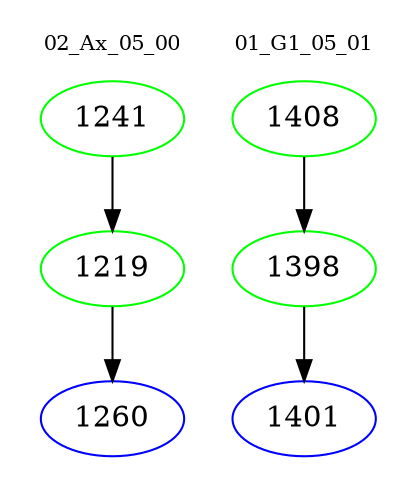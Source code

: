 digraph{
subgraph cluster_0 {
color = white
label = "02_Ax_05_00";
fontsize=10;
T0_1241 [label="1241", color="green"]
T0_1241 -> T0_1219 [color="black"]
T0_1219 [label="1219", color="green"]
T0_1219 -> T0_1260 [color="black"]
T0_1260 [label="1260", color="blue"]
}
subgraph cluster_1 {
color = white
label = "01_G1_05_01";
fontsize=10;
T1_1408 [label="1408", color="green"]
T1_1408 -> T1_1398 [color="black"]
T1_1398 [label="1398", color="green"]
T1_1398 -> T1_1401 [color="black"]
T1_1401 [label="1401", color="blue"]
}
}
